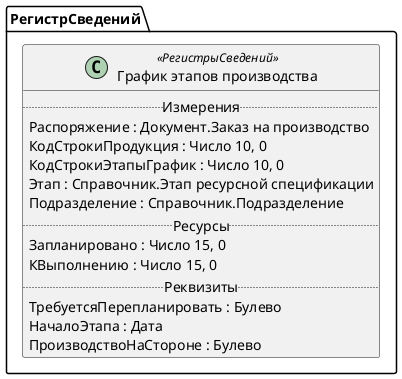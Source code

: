 ﻿@startuml ГрафикЭтаповПроизводства
'!include templates.wsd
'..\include templates.wsd
class РегистрСведений.ГрафикЭтаповПроизводства as "График этапов производства" <<РегистрыСведений>>
{
..Измерения..
Распоряжение : Документ.Заказ на производство
КодСтрокиПродукция : Число 10, 0
КодСтрокиЭтапыГрафик : Число 10, 0
Этап : Справочник.Этап ресурсной спецификации
Подразделение : Справочник.Подразделение
..Ресурсы..
Запланировано : Число 15, 0
КВыполнению : Число 15, 0
..Реквизиты..
ТребуетсяПерепланировать : Булево
НачалоЭтапа : Дата
ПроизводствоНаСтороне : Булево
}
@enduml
